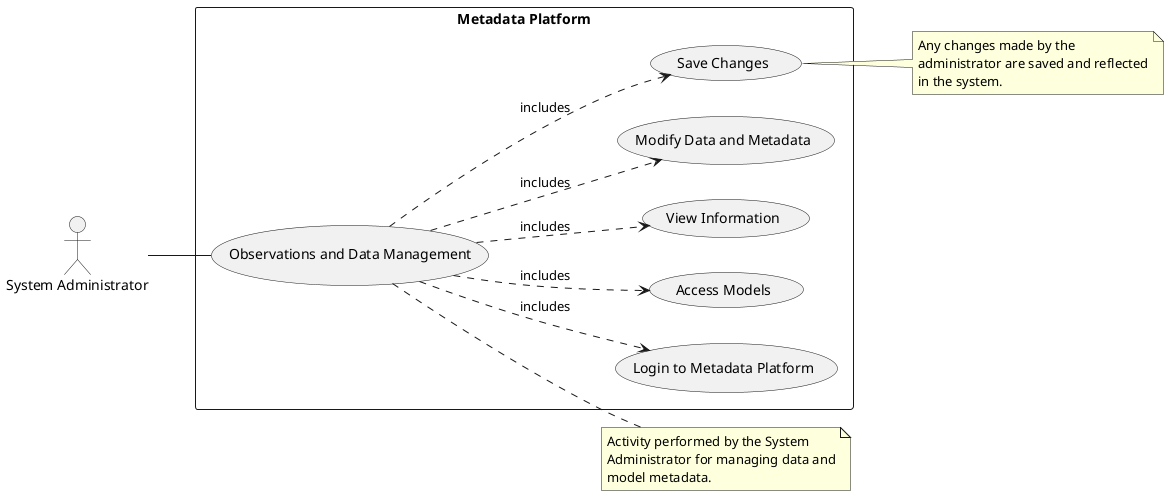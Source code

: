 @startuml 06-MetadataPlatform
left to right direction
skinparam packageStyle rectangle

actor "System Administrator" as Admin

rectangle "Metadata Platform" {
  Admin -- (Observations and Data Management)
  (Observations and Data Management) ..> (Login to Metadata Platform) : includes
  (Observations and Data Management) ..> (Access Models) : includes
  (Observations and Data Management) ..> (View Information) : includes
  (Observations and Data Management) ..> (Modify Data and Metadata) : includes
  (Observations and Data Management) ..> (Save Changes) : includes
}

note right of (Observations and Data Management)
  Activity performed by the System
  Administrator for managing data and
  model metadata.
end note

note right of (Save Changes)
  Any changes made by the
  administrator are saved and reflected
  in the system.
end note

@enduml
